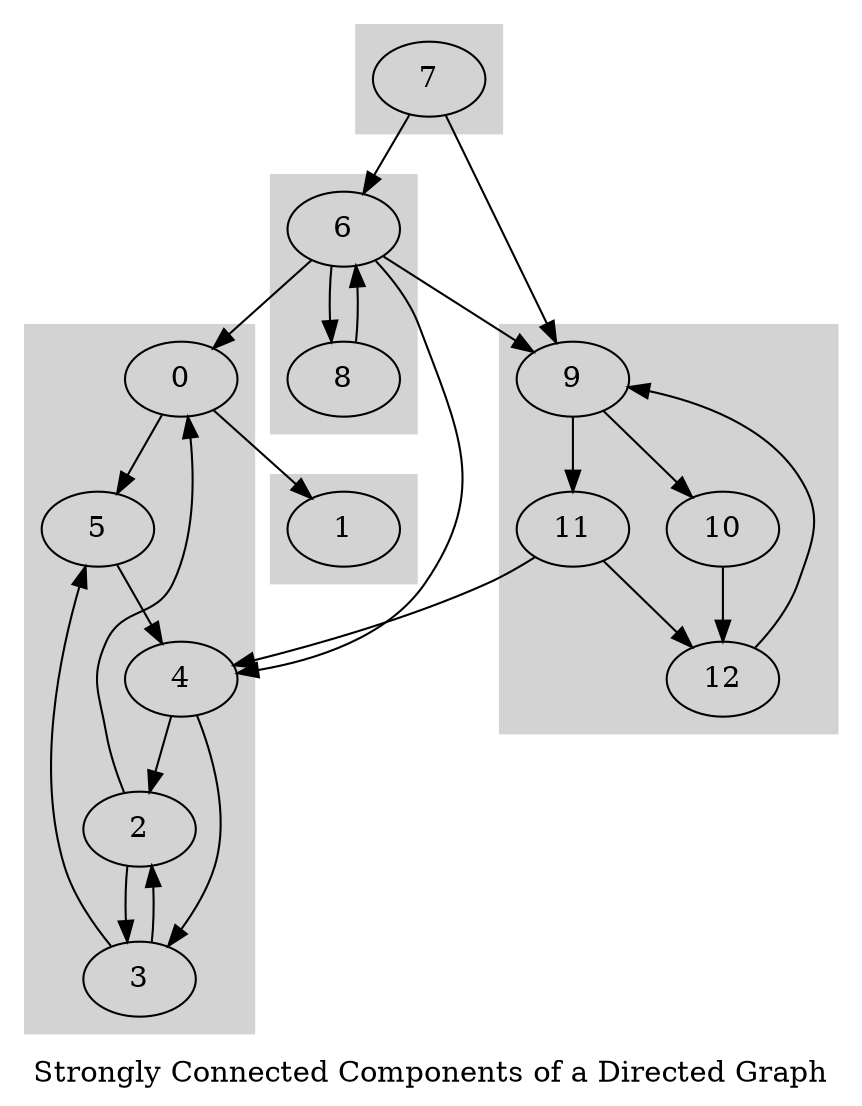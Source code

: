 digraph {
    label="Strongly Connected Components of a Directed Graph";

    subgraph clusterOne {
        label="";
        style=filled;
        color=lightgrey;

        1;
    }

    subgraph clusterTwo {
        label="";
        style=filled;
        color=lightgrey;

        0;
        2;
        3;
        4;
        5;

        0 -> 1;
        0 -> 5;
        2 -> 0;
        2 -> 3;
        3 -> 2;
        3 -> 5;
        4 -> 2;
        4 -> 3;
        5 -> 4;
    }

    subgraph clusterThree {
        label="";
        style=filled;
        color=lightgrey;

        6;
        8;

        6 -> 0;
        6 -> 4;
        6 -> 8;
        8 -> 6;
    }

    subgraph clusterFour {
        label="";
        style=filled;
        color=lightgrey;

        7;

        7 -> 6;
    }

    subgraph clusterFive {
        label="";
        style=filled;
        color=lightgrey;

        9;
        10;
        11;
        12;

        6 -> 9;
        7 -> 9;
        9 -> 10;
        9 -> 11;
        10 -> 12;
        11 -> 4;
        11 -> 12;
        12 -> 9;
    }

}
